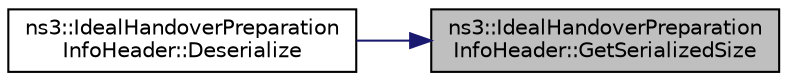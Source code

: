 digraph "ns3::IdealHandoverPreparationInfoHeader::GetSerializedSize"
{
 // LATEX_PDF_SIZE
  edge [fontname="Helvetica",fontsize="10",labelfontname="Helvetica",labelfontsize="10"];
  node [fontname="Helvetica",fontsize="10",shape=record];
  rankdir="RL";
  Node1 [label="ns3::IdealHandoverPreparation\lInfoHeader::GetSerializedSize",height=0.2,width=0.4,color="black", fillcolor="grey75", style="filled", fontcolor="black",tooltip=" "];
  Node1 -> Node2 [dir="back",color="midnightblue",fontsize="10",style="solid",fontname="Helvetica"];
  Node2 [label="ns3::IdealHandoverPreparation\lInfoHeader::Deserialize",height=0.2,width=0.4,color="black", fillcolor="white", style="filled",URL="$classns3_1_1_ideal_handover_preparation_info_header.html#a00fb4876f3c51d13765fbd8c17f584d1",tooltip=" "];
}

